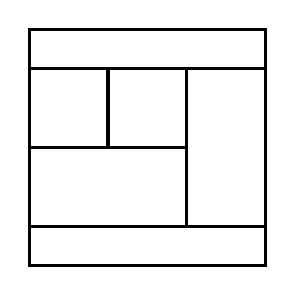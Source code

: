 \begin{tikzpicture}[very thick, scale=.5]
    \draw (0,5) rectangle (6,6);
    \draw (0,3) rectangle (2,5);
    \draw (2,3) rectangle (4,5);
    \draw (0,1) rectangle (4,3);
    \draw (4,1) rectangle (6,5);
    \draw (0,0) rectangle (6,1);
\end{tikzpicture}
